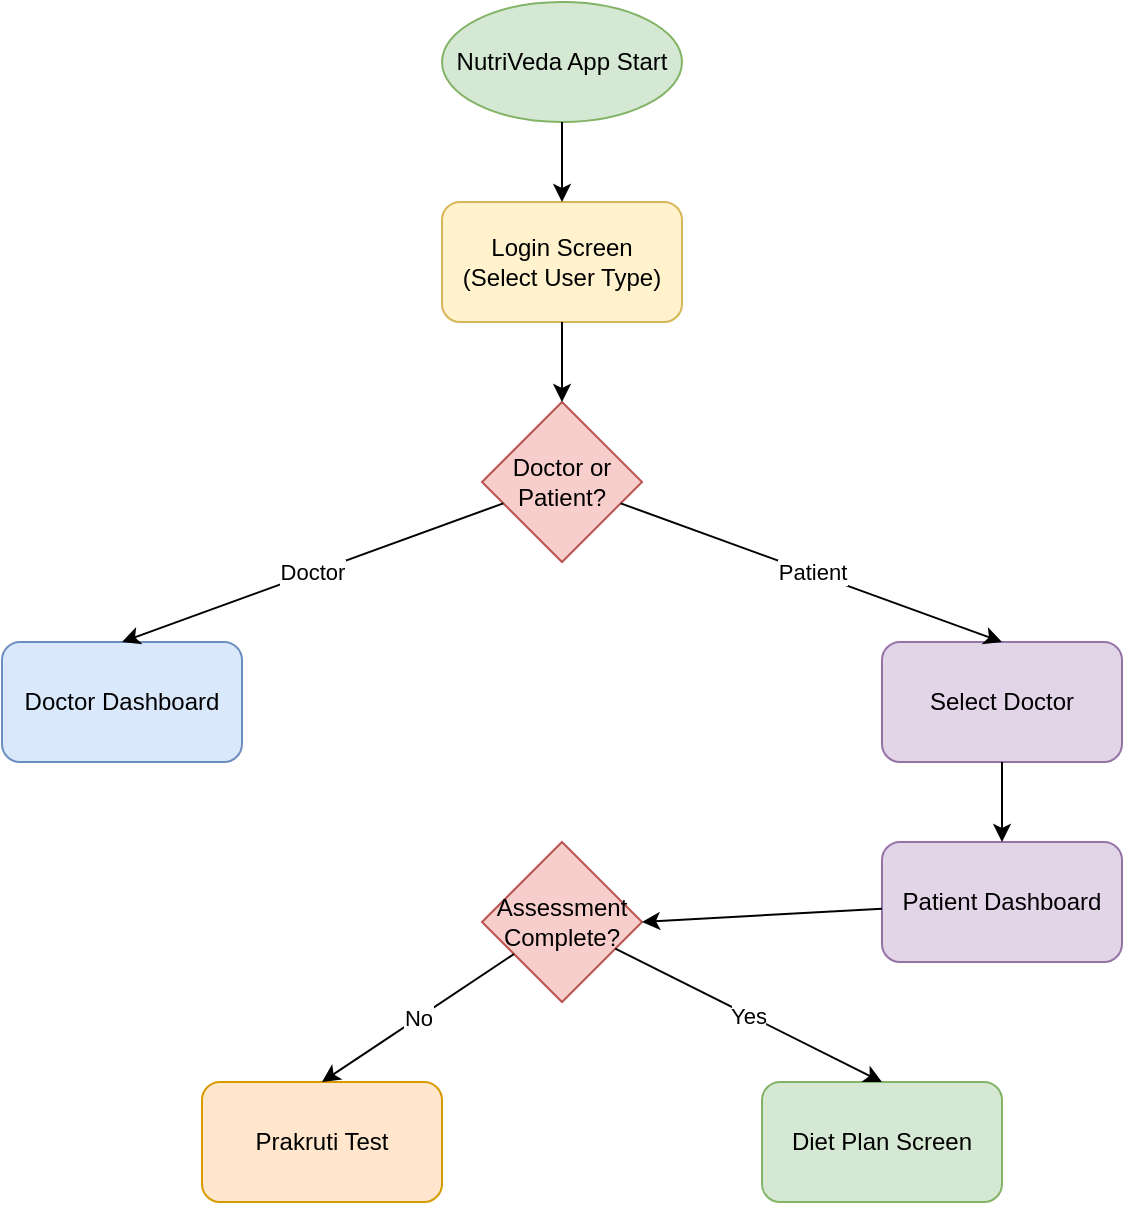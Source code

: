 <mxfile version="22.1.16" type="device">
  <diagram name="NutriVeda Flow" id="flow">
    <mxGraphModel dx="1422" dy="794" grid="1" gridSize="10" guides="1" tooltips="1" connect="1" arrows="1" fold="1" page="1" pageScale="1" pageWidth="1169" pageHeight="827" math="0" shadow="0">
      <root>
        <mxCell id="0"/>
        <mxCell id="1" parent="0"/>
        
        <!-- Start -->
        <mxCell id="2" value="NutriVeda App Start" style="ellipse;whiteSpace=wrap;html=1;fillColor=#d5e8d4;strokeColor=#82b366;" vertex="1" parent="1">
          <mxGeometry x="520" y="30" width="120" height="60" as="geometry"/>
        </mxCell>
        
        <!-- Login -->
        <mxCell id="3" value="Login Screen&#xa;(Select User Type)" style="rounded=1;whiteSpace=wrap;html=1;fillColor=#fff2cc;strokeColor=#d6b656;" vertex="1" parent="1">
          <mxGeometry x="520" y="130" width="120" height="60" as="geometry"/>
        </mxCell>
        
        <!-- Decision -->
        <mxCell id="4" value="Doctor or&#xa;Patient?" style="rhombus;whiteSpace=wrap;html=1;fillColor=#f8cecc;strokeColor=#b85450;" vertex="1" parent="1">
          <mxGeometry x="540" y="230" width="80" height="80" as="geometry"/>
        </mxCell>
        
        <!-- Doctor Dashboard -->
        <mxCell id="5" value="Doctor Dashboard" style="rounded=1;whiteSpace=wrap;html=1;fillColor=#dae8fc;strokeColor=#6c8ebf;" vertex="1" parent="1">
          <mxGeometry x="300" y="350" width="120" height="60" as="geometry"/>
        </mxCell>
        
        <!-- Select Doctor -->
        <mxCell id="6" value="Select Doctor" style="rounded=1;whiteSpace=wrap;html=1;fillColor=#e1d5e7;strokeColor=#9673a6;" vertex="1" parent="1">
          <mxGeometry x="740" y="350" width="120" height="60" as="geometry"/>
        </mxCell>
        
        <!-- Patient Dashboard -->
        <mxCell id="7" value="Patient Dashboard" style="rounded=1;whiteSpace=wrap;html=1;fillColor=#e1d5e7;strokeColor=#9673a6;" vertex="1" parent="1">
          <mxGeometry x="740" y="450" width="120" height="60" as="geometry"/>
        </mxCell>
        
        <!-- Assessment Check -->
        <mxCell id="8" value="Assessment&#xa;Complete?" style="rhombus;whiteSpace=wrap;html=1;fillColor=#f8cecc;strokeColor=#b85450;" vertex="1" parent="1">
          <mxGeometry x="540" y="450" width="80" height="80" as="geometry"/>
        </mxCell>
        
        <!-- Prakruti Test -->
        <mxCell id="9" value="Prakruti Test" style="rounded=1;whiteSpace=wrap;html=1;fillColor=#ffe6cc;strokeColor=#d79b00;" vertex="1" parent="1">
          <mxGeometry x="400" y="570" width="120" height="60" as="geometry"/>
        </mxCell>
        
        <!-- Diet Plan -->
        <mxCell id="10" value="Diet Plan Screen" style="rounded=1;whiteSpace=wrap;html=1;fillColor=#d5e8d4;strokeColor=#82b366;" vertex="1" parent="1">
          <mxGeometry x="680" y="570" width="120" height="60" as="geometry"/>
        </mxCell>
        
        <!-- Arrows -->
        <mxCell id="11" value="" style="endArrow=classic;html=1;entryX=0.5;entryY=0;" edge="1" parent="1" source="2" target="3">
          <mxGeometry width="50" height="50" relative="1" as="geometry">
            <mxPoint x="580" y="100" as="sourcePoint"/>
            <mxPoint x="630" y="50" as="targetPoint"/>
          </mxGeometry>
        </mxCell>
        
        <mxCell id="12" value="" style="endArrow=classic;html=1;entryX=0.5;entryY=0;" edge="1" parent="1" source="3" target="4">
          <mxGeometry width="50" height="50" relative="1" as="geometry">
            <mxPoint x="580" y="200" as="sourcePoint"/>
            <mxPoint x="630" y="150" as="targetPoint"/>
          </mxGeometry>
        </mxCell>
        
        <mxCell id="13" value="Doctor" style="endArrow=classic;html=1;entryX=0.5;entryY=0;" edge="1" parent="1" source="4" target="5">
          <mxGeometry width="50" height="50" relative="1" as="geometry">
            <mxPoint x="520" y="300" as="sourcePoint"/>
            <mxPoint x="570" y="250" as="targetPoint"/>
          </mxGeometry>
        </mxCell>
        
        <mxCell id="14" value="Patient" style="endArrow=classic;html=1;entryX=0.5;entryY=0;" edge="1" parent="1" source="4" target="6">
          <mxGeometry width="50" height="50" relative="1" as="geometry">
            <mxPoint x="620" y="300" as="sourcePoint"/>
            <mxPoint x="670" y="250" as="targetPoint"/>
          </mxGeometry>
        </mxCell>
        
        <mxCell id="15" value="" style="endArrow=classic;html=1;entryX=0.5;entryY=0;" edge="1" parent="1" source="6" target="7">
          <mxGeometry width="50" height="50" relative="1" as="geometry">
            <mxPoint x="800" y="420" as="sourcePoint"/>
            <mxPoint x="850" y="370" as="targetPoint"/>
          </mxGeometry>
        </mxCell>
        
        <mxCell id="16" value="" style="endArrow=classic;html=1;entryX=1;entryY=0.5;" edge="1" parent="1" source="7" target="8">
          <mxGeometry width="50" height="50" relative="1" as="geometry">
            <mxPoint x="740" y="480" as="sourcePoint"/>
            <mxPoint x="630" y="490" as="targetPoint"/>
          </mxGeometry>
        </mxCell>
        
        <mxCell id="17" value="No" style="endArrow=classic;html=1;entryX=0.5;entryY=0;" edge="1" parent="1" source="8" target="9">
          <mxGeometry width="50" height="50" relative="1" as="geometry">
            <mxPoint x="540" y="530" as="sourcePoint"/>
            <mxPoint x="460" y="570" as="targetPoint"/>
          </mxGeometry>
        </mxCell>
        
        <mxCell id="18" value="Yes" style="endArrow=classic;html=1;entryX=0.5;entryY=0;" edge="1" parent="1" source="8" target="10">
          <mxGeometry width="50" height="50" relative="1" as="geometry">
            <mxPoint x="620" y="530" as="sourcePoint"/>
            <mxPoint x="740" y="570" as="targetPoint"/>
          </mxGeometry>
        </mxCell>
        
      </root>
    </mxGraphModel>
  </diagram>
</mxfile>
